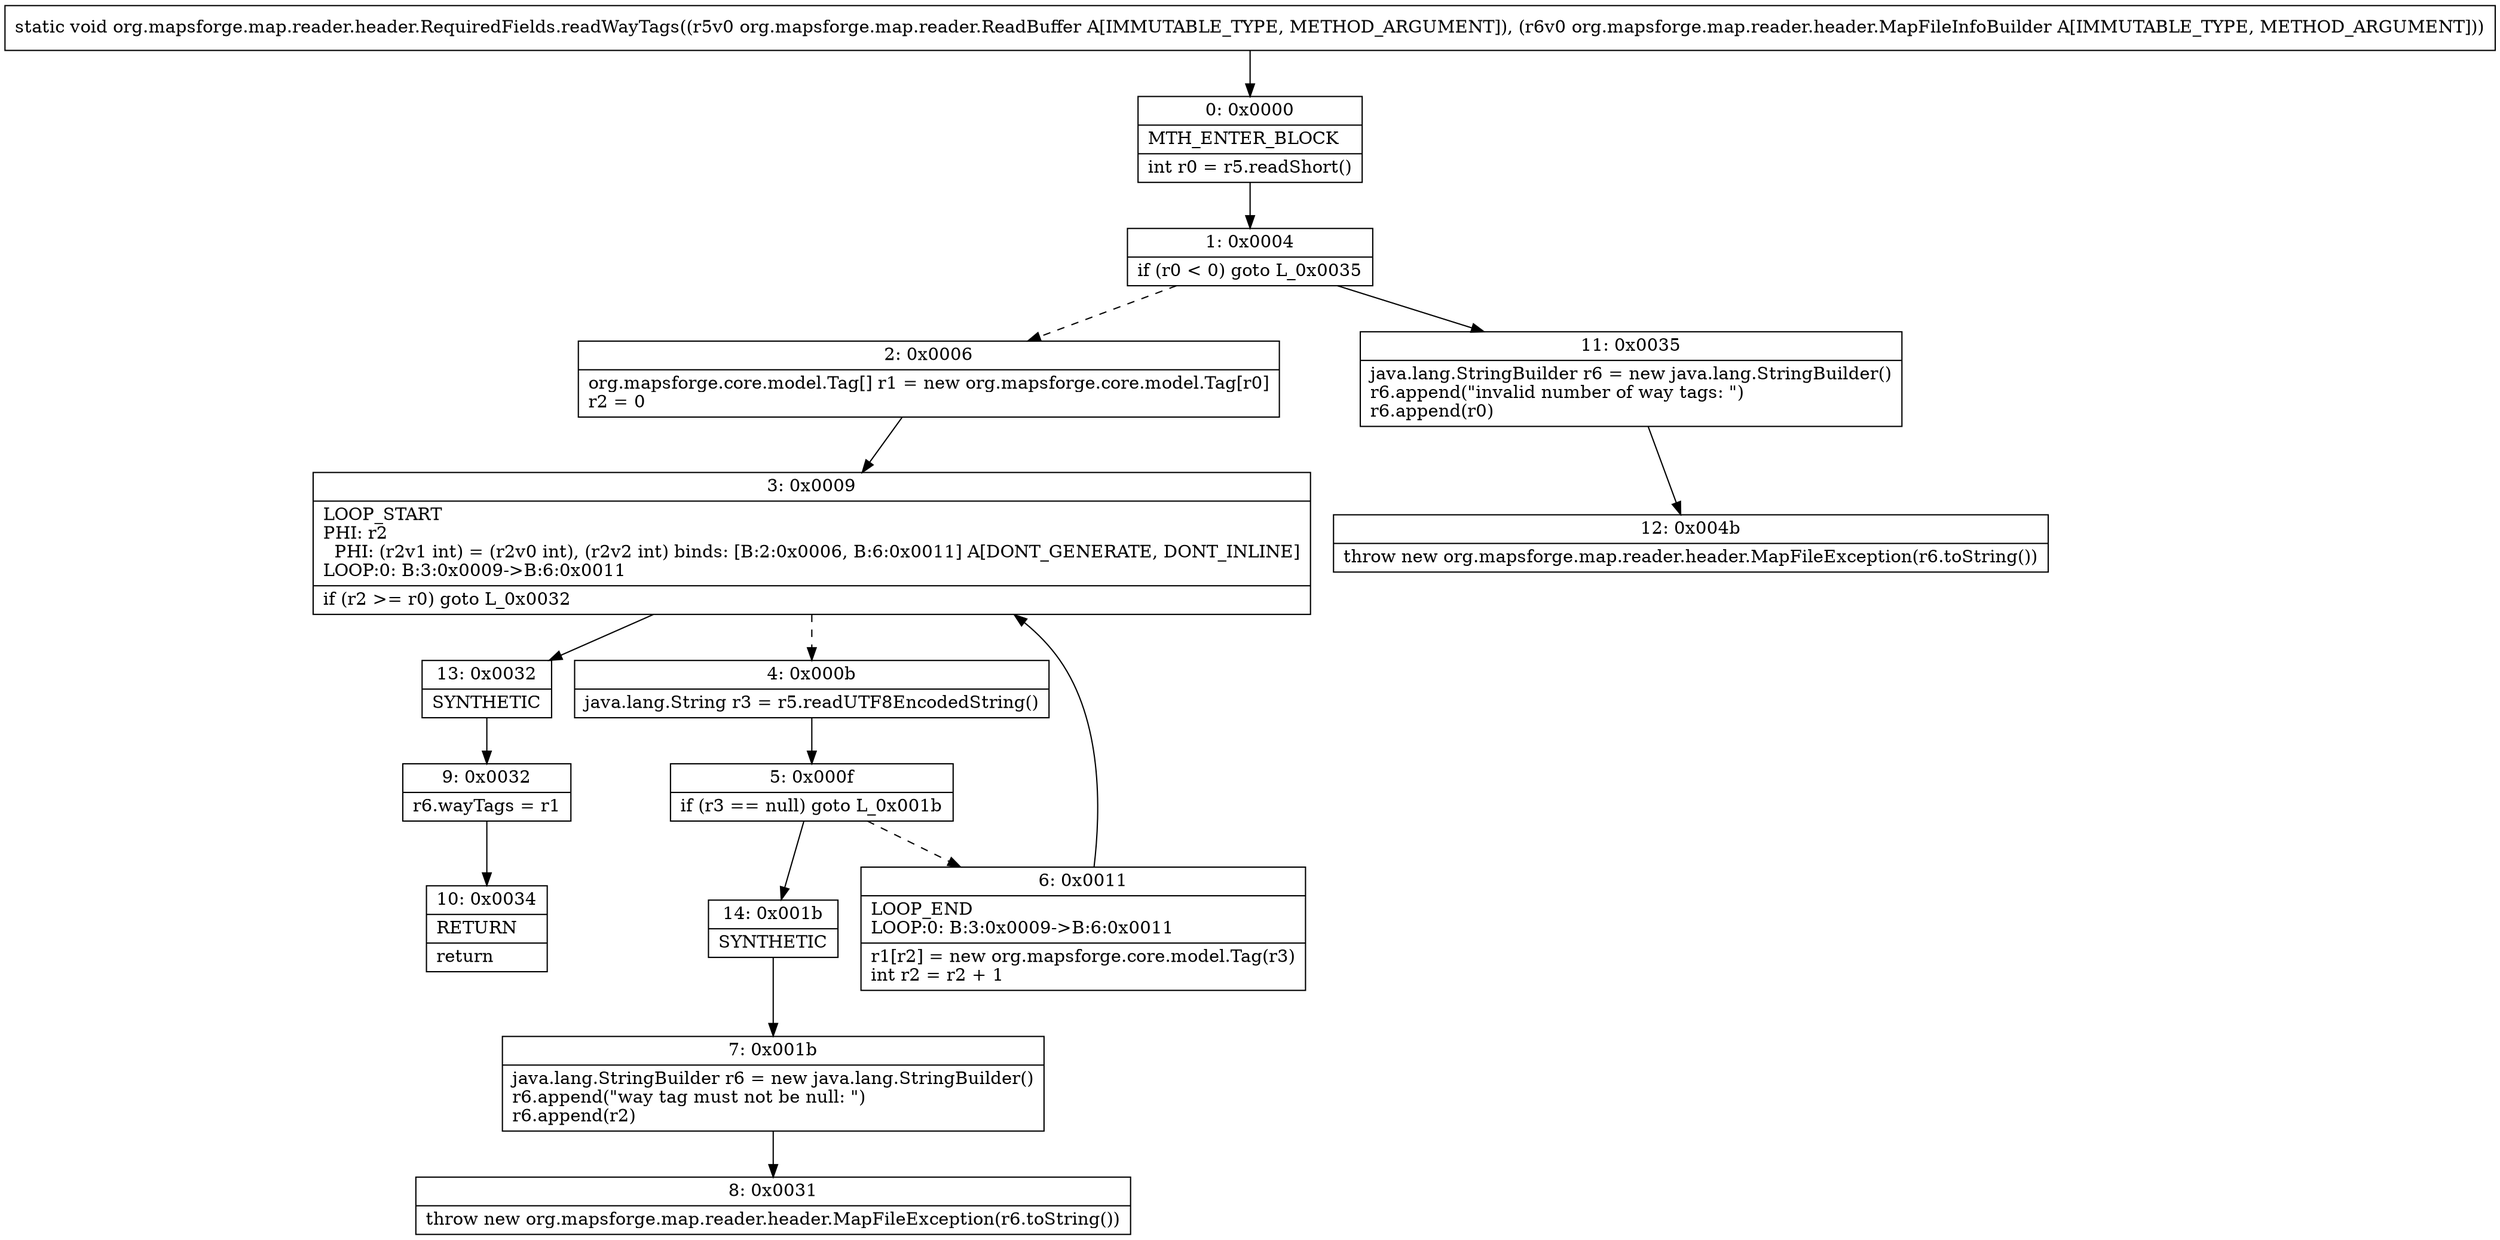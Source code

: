 digraph "CFG fororg.mapsforge.map.reader.header.RequiredFields.readWayTags(Lorg\/mapsforge\/map\/reader\/ReadBuffer;Lorg\/mapsforge\/map\/reader\/header\/MapFileInfoBuilder;)V" {
Node_0 [shape=record,label="{0\:\ 0x0000|MTH_ENTER_BLOCK\l|int r0 = r5.readShort()\l}"];
Node_1 [shape=record,label="{1\:\ 0x0004|if (r0 \< 0) goto L_0x0035\l}"];
Node_2 [shape=record,label="{2\:\ 0x0006|org.mapsforge.core.model.Tag[] r1 = new org.mapsforge.core.model.Tag[r0]\lr2 = 0\l}"];
Node_3 [shape=record,label="{3\:\ 0x0009|LOOP_START\lPHI: r2 \l  PHI: (r2v1 int) = (r2v0 int), (r2v2 int) binds: [B:2:0x0006, B:6:0x0011] A[DONT_GENERATE, DONT_INLINE]\lLOOP:0: B:3:0x0009\-\>B:6:0x0011\l|if (r2 \>= r0) goto L_0x0032\l}"];
Node_4 [shape=record,label="{4\:\ 0x000b|java.lang.String r3 = r5.readUTF8EncodedString()\l}"];
Node_5 [shape=record,label="{5\:\ 0x000f|if (r3 == null) goto L_0x001b\l}"];
Node_6 [shape=record,label="{6\:\ 0x0011|LOOP_END\lLOOP:0: B:3:0x0009\-\>B:6:0x0011\l|r1[r2] = new org.mapsforge.core.model.Tag(r3)\lint r2 = r2 + 1\l}"];
Node_7 [shape=record,label="{7\:\ 0x001b|java.lang.StringBuilder r6 = new java.lang.StringBuilder()\lr6.append(\"way tag must not be null: \")\lr6.append(r2)\l}"];
Node_8 [shape=record,label="{8\:\ 0x0031|throw new org.mapsforge.map.reader.header.MapFileException(r6.toString())\l}"];
Node_9 [shape=record,label="{9\:\ 0x0032|r6.wayTags = r1\l}"];
Node_10 [shape=record,label="{10\:\ 0x0034|RETURN\l|return\l}"];
Node_11 [shape=record,label="{11\:\ 0x0035|java.lang.StringBuilder r6 = new java.lang.StringBuilder()\lr6.append(\"invalid number of way tags: \")\lr6.append(r0)\l}"];
Node_12 [shape=record,label="{12\:\ 0x004b|throw new org.mapsforge.map.reader.header.MapFileException(r6.toString())\l}"];
Node_13 [shape=record,label="{13\:\ 0x0032|SYNTHETIC\l}"];
Node_14 [shape=record,label="{14\:\ 0x001b|SYNTHETIC\l}"];
MethodNode[shape=record,label="{static void org.mapsforge.map.reader.header.RequiredFields.readWayTags((r5v0 org.mapsforge.map.reader.ReadBuffer A[IMMUTABLE_TYPE, METHOD_ARGUMENT]), (r6v0 org.mapsforge.map.reader.header.MapFileInfoBuilder A[IMMUTABLE_TYPE, METHOD_ARGUMENT])) }"];
MethodNode -> Node_0;
Node_0 -> Node_1;
Node_1 -> Node_2[style=dashed];
Node_1 -> Node_11;
Node_2 -> Node_3;
Node_3 -> Node_4[style=dashed];
Node_3 -> Node_13;
Node_4 -> Node_5;
Node_5 -> Node_6[style=dashed];
Node_5 -> Node_14;
Node_6 -> Node_3;
Node_7 -> Node_8;
Node_9 -> Node_10;
Node_11 -> Node_12;
Node_13 -> Node_9;
Node_14 -> Node_7;
}

